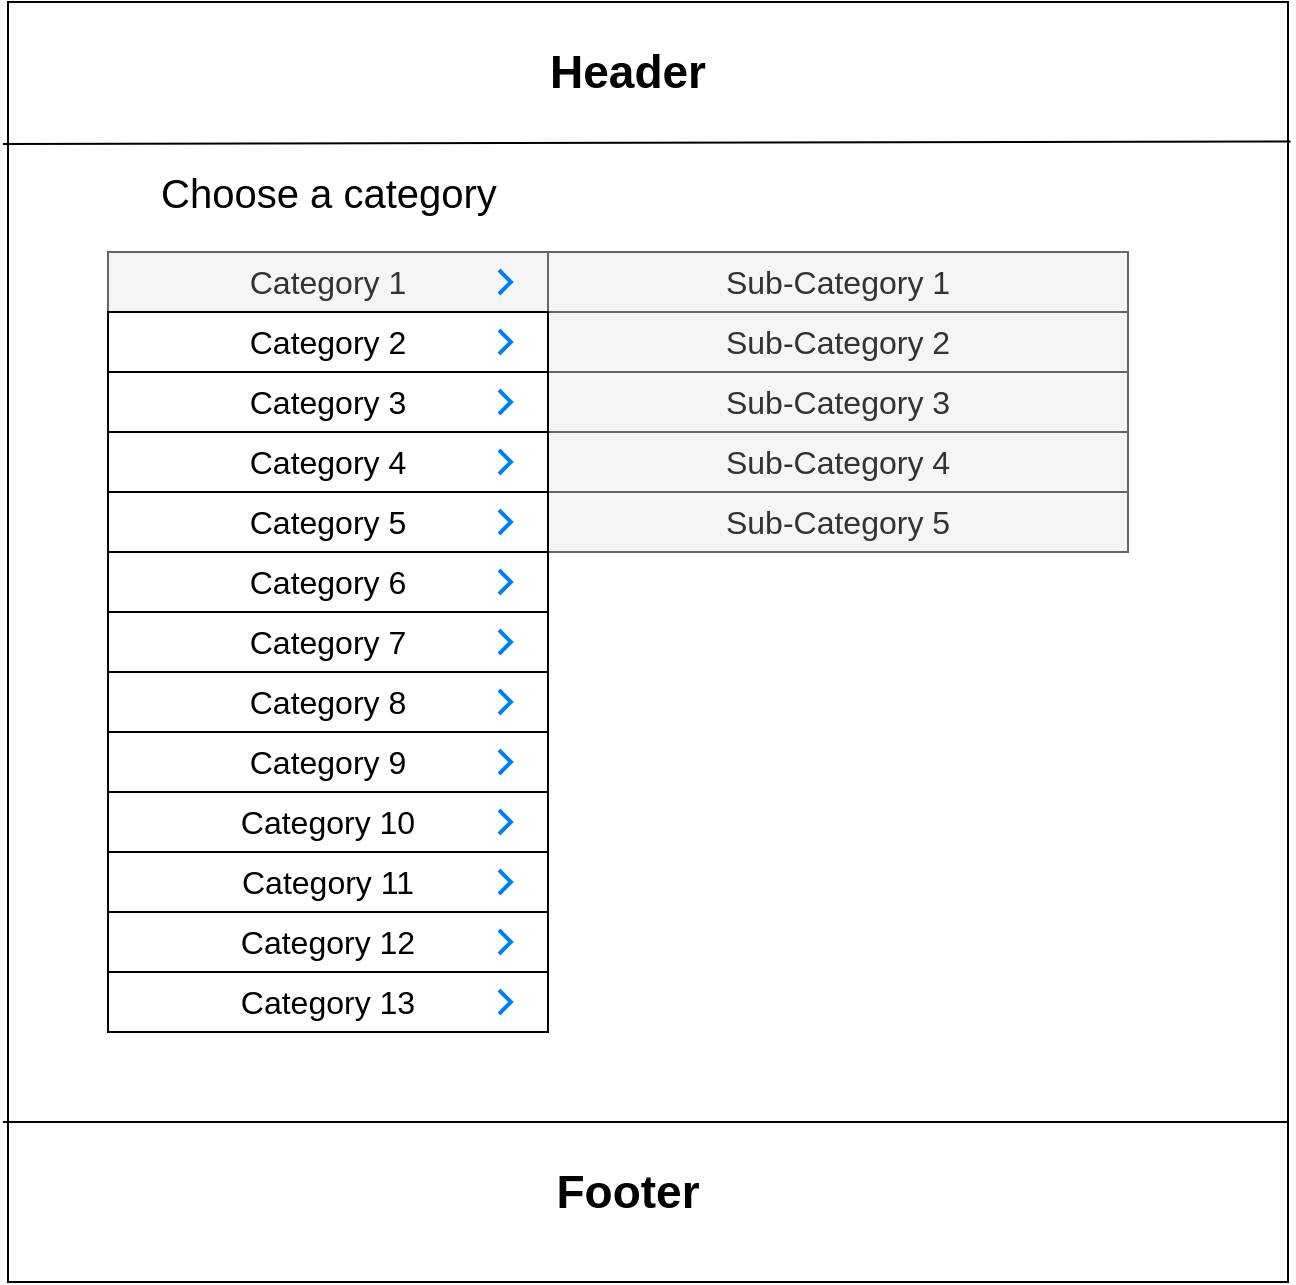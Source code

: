 <mxfile version="12.0.3" type="device" pages="1"><diagram id="mk0ENuQ8T4q6GVjACe6n" name="Page-1"><mxGraphModel dx="1320" dy="847" grid="1" gridSize="10" guides="1" tooltips="1" connect="1" arrows="1" fold="1" page="1" pageScale="1" pageWidth="827" pageHeight="1169" math="0" shadow="0"><root><mxCell id="0"/><mxCell id="1" parent="0"/><mxCell id="BnGd07nQMCnhI2M6hsAG-1" value="" style="whiteSpace=wrap;html=1;aspect=fixed;" vertex="1" parent="1"><mxGeometry x="80" y="35" width="640" height="640" as="geometry"/></mxCell><mxCell id="BnGd07nQMCnhI2M6hsAG-4" value="&lt;b&gt;&lt;font style=&quot;font-size: 23px&quot;&gt;Header&lt;/font&gt;&lt;/b&gt;" style="text;html=1;strokeColor=none;fillColor=none;align=center;verticalAlign=middle;whiteSpace=wrap;rounded=0;" vertex="1" parent="1"><mxGeometry x="285" y="50" width="210" height="40" as="geometry"/></mxCell><mxCell id="BnGd07nQMCnhI2M6hsAG-6" value="" style="endArrow=none;html=1;endSize=0;startSize=0;exitX=-0.004;exitY=0.111;exitDx=0;exitDy=0;exitPerimeter=0;entryX=1.002;entryY=0.109;entryDx=0;entryDy=0;entryPerimeter=0;" edge="1" parent="1" source="BnGd07nQMCnhI2M6hsAG-1" target="BnGd07nQMCnhI2M6hsAG-1"><mxGeometry width="50" height="50" relative="1" as="geometry"><mxPoint x="360" y="340" as="sourcePoint"/><mxPoint x="410" y="290" as="targetPoint"/></mxGeometry></mxCell><mxCell id="BnGd07nQMCnhI2M6hsAG-9" value="" style="rounded=0;whiteSpace=wrap;html=1;" vertex="1" parent="1"><mxGeometry x="130" y="160" width="220" height="390" as="geometry"/></mxCell><mxCell id="BnGd07nQMCnhI2M6hsAG-10" value="&lt;span style=&quot;font-size: 16px ; white-space: normal&quot;&gt;Sub-Category 1&lt;/span&gt;" style="rounded=0;whiteSpace=wrap;html=1;fillColor=#f5f5f5;strokeColor=#666666;fontColor=#333333;" vertex="1" parent="1"><mxGeometry x="350" y="160" width="290" height="30" as="geometry"/></mxCell><mxCell id="BnGd07nQMCnhI2M6hsAG-11" value="&lt;span style=&quot;font-size: 16px ; white-space: normal&quot;&gt;Sub-Category 2&lt;/span&gt;" style="rounded=0;whiteSpace=wrap;html=1;fillColor=#f5f5f5;strokeColor=#666666;fontColor=#333333;" vertex="1" parent="1"><mxGeometry x="350" y="190" width="290" height="30" as="geometry"/></mxCell><mxCell id="BnGd07nQMCnhI2M6hsAG-12" value="&lt;span style=&quot;font-size: 16px ; white-space: normal&quot;&gt;Sub-Category 4&lt;/span&gt;" style="rounded=0;whiteSpace=wrap;html=1;fillColor=#f5f5f5;strokeColor=#666666;fontColor=#333333;" vertex="1" parent="1"><mxGeometry x="350" y="250" width="290" height="30" as="geometry"/></mxCell><mxCell id="BnGd07nQMCnhI2M6hsAG-13" value="&lt;span style=&quot;font-size: 16px ; white-space: normal&quot;&gt;Sub-Category 3&lt;/span&gt;" style="rounded=0;whiteSpace=wrap;html=1;fillColor=#f5f5f5;strokeColor=#666666;fontColor=#333333;" vertex="1" parent="1"><mxGeometry x="350" y="220" width="290" height="30" as="geometry"/></mxCell><mxCell id="BnGd07nQMCnhI2M6hsAG-14" value="&lt;span style=&quot;font-size: 16px ; white-space: normal&quot;&gt;Sub-Category 5&lt;/span&gt;" style="rounded=0;whiteSpace=wrap;html=1;fillColor=#f5f5f5;strokeColor=#666666;fontColor=#333333;" vertex="1" parent="1"><mxGeometry x="350" y="280" width="290" height="30" as="geometry"/></mxCell><mxCell id="BnGd07nQMCnhI2M6hsAG-15" value="&lt;font style=&quot;font-size: 16px&quot;&gt;Category 1&lt;/font&gt;" style="rounded=0;whiteSpace=wrap;html=1;fillColor=#f5f5f5;strokeColor=#666666;fontColor=#333333;" vertex="1" parent="1"><mxGeometry x="130" y="160" width="220" height="30" as="geometry"/></mxCell><mxCell id="BnGd07nQMCnhI2M6hsAG-16" value="&lt;span style=&quot;font-size: 16px ; white-space: normal&quot;&gt;Category 2&lt;/span&gt;" style="rounded=0;whiteSpace=wrap;html=1;" vertex="1" parent="1"><mxGeometry x="130" y="190" width="220" height="30" as="geometry"/></mxCell><mxCell id="BnGd07nQMCnhI2M6hsAG-17" value="&lt;span style=&quot;font-size: 16px ; white-space: normal&quot;&gt;Category 3&lt;/span&gt;" style="rounded=0;whiteSpace=wrap;html=1;" vertex="1" parent="1"><mxGeometry x="130" y="220" width="220" height="30" as="geometry"/></mxCell><mxCell id="BnGd07nQMCnhI2M6hsAG-18" value="&lt;span style=&quot;font-size: 16px ; white-space: normal&quot;&gt;Category 4&lt;/span&gt;" style="rounded=0;whiteSpace=wrap;html=1;" vertex="1" parent="1"><mxGeometry x="130" y="250" width="220" height="30" as="geometry"/></mxCell><mxCell id="BnGd07nQMCnhI2M6hsAG-19" value="&lt;span style=&quot;font-size: 16px ; white-space: normal&quot;&gt;Category 5&lt;/span&gt;" style="rounded=0;whiteSpace=wrap;html=1;" vertex="1" parent="1"><mxGeometry x="130" y="280" width="220" height="30" as="geometry"/></mxCell><mxCell id="BnGd07nQMCnhI2M6hsAG-20" value="&lt;span style=&quot;font-size: 16px ; white-space: normal&quot;&gt;Category 6&lt;/span&gt;" style="rounded=0;whiteSpace=wrap;html=1;" vertex="1" parent="1"><mxGeometry x="130" y="310" width="220" height="30" as="geometry"/></mxCell><mxCell id="BnGd07nQMCnhI2M6hsAG-22" value="&lt;span style=&quot;font-size: 16px ; white-space: normal&quot;&gt;Category 8&lt;/span&gt;" style="rounded=0;whiteSpace=wrap;html=1;" vertex="1" parent="1"><mxGeometry x="130" y="370" width="220" height="30" as="geometry"/></mxCell><mxCell id="BnGd07nQMCnhI2M6hsAG-23" value="&lt;span style=&quot;font-size: 16px ; white-space: normal&quot;&gt;Category 7&lt;/span&gt;" style="rounded=0;whiteSpace=wrap;html=1;" vertex="1" parent="1"><mxGeometry x="130" y="340" width="220" height="30" as="geometry"/></mxCell><mxCell id="BnGd07nQMCnhI2M6hsAG-24" value="&lt;span style=&quot;font-size: 16px ; white-space: normal&quot;&gt;Category 10&lt;/span&gt;" style="rounded=0;whiteSpace=wrap;html=1;" vertex="1" parent="1"><mxGeometry x="130" y="430" width="220" height="30" as="geometry"/></mxCell><mxCell id="BnGd07nQMCnhI2M6hsAG-25" value="&lt;span style=&quot;font-size: 16px ; white-space: normal&quot;&gt;Category 11&lt;/span&gt;" style="rounded=0;whiteSpace=wrap;html=1;" vertex="1" parent="1"><mxGeometry x="130" y="460" width="220" height="30" as="geometry"/></mxCell><mxCell id="BnGd07nQMCnhI2M6hsAG-27" value="&lt;span style=&quot;font-size: 16px ; white-space: normal&quot;&gt;Category 9&lt;/span&gt;" style="rounded=0;whiteSpace=wrap;html=1;" vertex="1" parent="1"><mxGeometry x="130" y="400" width="220" height="30" as="geometry"/></mxCell><mxCell id="BnGd07nQMCnhI2M6hsAG-28" value="&lt;span style=&quot;font-size: 16px ; white-space: normal&quot;&gt;Category 12&lt;/span&gt;" style="rounded=0;whiteSpace=wrap;html=1;" vertex="1" parent="1"><mxGeometry x="130" y="490" width="220" height="30" as="geometry"/></mxCell><mxCell id="BnGd07nQMCnhI2M6hsAG-30" value="&lt;font style=&quot;font-size: 20px&quot;&gt;Choose a category&lt;/font&gt;" style="text;html=1;strokeColor=none;fillColor=none;align=center;verticalAlign=middle;whiteSpace=wrap;rounded=0;" vertex="1" parent="1"><mxGeometry x="151.5" y="117.5" width="177" height="25" as="geometry"/></mxCell><mxCell id="BnGd07nQMCnhI2M6hsAG-32" value="&lt;span style=&quot;font-size: 16px ; white-space: normal&quot;&gt;Category 13&lt;/span&gt;" style="rounded=0;whiteSpace=wrap;html=1;" vertex="1" parent="1"><mxGeometry x="130" y="520" width="220" height="30" as="geometry"/></mxCell><mxCell id="BnGd07nQMCnhI2M6hsAG-33" value="" style="html=1;verticalLabelPosition=bottom;labelBackgroundColor=#ffffff;verticalAlign=top;shadow=0;dashed=0;strokeWidth=2;shape=mxgraph.ios7.misc.right;strokeColor=#0080f0;" vertex="1" parent="1"><mxGeometry x="325.5" y="169" width="6" height="12" as="geometry"/></mxCell><mxCell id="BnGd07nQMCnhI2M6hsAG-34" value="" style="html=1;verticalLabelPosition=bottom;labelBackgroundColor=#ffffff;verticalAlign=top;shadow=0;dashed=0;strokeWidth=2;shape=mxgraph.ios7.misc.right;strokeColor=#0080f0;" vertex="1" parent="1"><mxGeometry x="325.5" y="199" width="6" height="12" as="geometry"/></mxCell><mxCell id="BnGd07nQMCnhI2M6hsAG-35" value="" style="html=1;verticalLabelPosition=bottom;labelBackgroundColor=#ffffff;verticalAlign=top;shadow=0;dashed=0;strokeWidth=2;shape=mxgraph.ios7.misc.right;strokeColor=#0080f0;" vertex="1" parent="1"><mxGeometry x="325.5" y="229" width="6" height="12" as="geometry"/></mxCell><mxCell id="BnGd07nQMCnhI2M6hsAG-36" value="" style="html=1;verticalLabelPosition=bottom;labelBackgroundColor=#ffffff;verticalAlign=top;shadow=0;dashed=0;strokeWidth=2;shape=mxgraph.ios7.misc.right;strokeColor=#0080f0;" vertex="1" parent="1"><mxGeometry x="325.5" y="259" width="6" height="12" as="geometry"/></mxCell><mxCell id="BnGd07nQMCnhI2M6hsAG-37" value="" style="html=1;verticalLabelPosition=bottom;labelBackgroundColor=#ffffff;verticalAlign=top;shadow=0;dashed=0;strokeWidth=2;shape=mxgraph.ios7.misc.right;strokeColor=#0080f0;" vertex="1" parent="1"><mxGeometry x="325.5" y="289" width="6" height="12" as="geometry"/></mxCell><mxCell id="BnGd07nQMCnhI2M6hsAG-39" value="" style="html=1;verticalLabelPosition=bottom;labelBackgroundColor=#ffffff;verticalAlign=top;shadow=0;dashed=0;strokeWidth=2;shape=mxgraph.ios7.misc.right;strokeColor=#0080f0;" vertex="1" parent="1"><mxGeometry x="325.5" y="319" width="6" height="12" as="geometry"/></mxCell><mxCell id="BnGd07nQMCnhI2M6hsAG-40" value="" style="html=1;verticalLabelPosition=bottom;labelBackgroundColor=#ffffff;verticalAlign=top;shadow=0;dashed=0;strokeWidth=2;shape=mxgraph.ios7.misc.right;strokeColor=#0080f0;" vertex="1" parent="1"><mxGeometry x="325.5" y="349" width="6" height="12" as="geometry"/></mxCell><mxCell id="BnGd07nQMCnhI2M6hsAG-41" value="" style="html=1;verticalLabelPosition=bottom;labelBackgroundColor=#ffffff;verticalAlign=top;shadow=0;dashed=0;strokeWidth=2;shape=mxgraph.ios7.misc.right;strokeColor=#0080f0;" vertex="1" parent="1"><mxGeometry x="325.5" y="379" width="6" height="12" as="geometry"/></mxCell><mxCell id="BnGd07nQMCnhI2M6hsAG-42" value="" style="html=1;verticalLabelPosition=bottom;labelBackgroundColor=#ffffff;verticalAlign=top;shadow=0;dashed=0;strokeWidth=2;shape=mxgraph.ios7.misc.right;strokeColor=#0080f0;" vertex="1" parent="1"><mxGeometry x="325.5" y="409" width="6" height="12" as="geometry"/></mxCell><mxCell id="BnGd07nQMCnhI2M6hsAG-43" value="" style="html=1;verticalLabelPosition=bottom;labelBackgroundColor=#ffffff;verticalAlign=top;shadow=0;dashed=0;strokeWidth=2;shape=mxgraph.ios7.misc.right;strokeColor=#0080f0;" vertex="1" parent="1"><mxGeometry x="325.5" y="439" width="6" height="12" as="geometry"/></mxCell><mxCell id="BnGd07nQMCnhI2M6hsAG-44" value="" style="html=1;verticalLabelPosition=bottom;labelBackgroundColor=#ffffff;verticalAlign=top;shadow=0;dashed=0;strokeWidth=2;shape=mxgraph.ios7.misc.right;strokeColor=#0080f0;" vertex="1" parent="1"><mxGeometry x="325.5" y="469" width="6" height="12" as="geometry"/></mxCell><mxCell id="BnGd07nQMCnhI2M6hsAG-45" value="" style="html=1;verticalLabelPosition=bottom;labelBackgroundColor=#ffffff;verticalAlign=top;shadow=0;dashed=0;strokeWidth=2;shape=mxgraph.ios7.misc.right;strokeColor=#0080f0;" vertex="1" parent="1"><mxGeometry x="325.5" y="499" width="6" height="12" as="geometry"/></mxCell><mxCell id="BnGd07nQMCnhI2M6hsAG-47" value="" style="html=1;verticalLabelPosition=bottom;labelBackgroundColor=#ffffff;verticalAlign=top;shadow=0;dashed=0;strokeWidth=2;shape=mxgraph.ios7.misc.right;strokeColor=#0080f0;" vertex="1" parent="1"><mxGeometry x="325.5" y="529" width="6" height="12" as="geometry"/></mxCell><mxCell id="BnGd07nQMCnhI2M6hsAG-49" value="" style="endArrow=none;html=1;exitX=-0.004;exitY=0.875;exitDx=0;exitDy=0;exitPerimeter=0;entryX=1;entryY=0.875;entryDx=0;entryDy=0;entryPerimeter=0;" edge="1" parent="1" source="BnGd07nQMCnhI2M6hsAG-1" target="BnGd07nQMCnhI2M6hsAG-1"><mxGeometry width="50" height="50" relative="1" as="geometry"><mxPoint x="363.5" y="634.5" as="sourcePoint"/><mxPoint x="413.5" y="584.5" as="targetPoint"/></mxGeometry></mxCell><mxCell id="BnGd07nQMCnhI2M6hsAG-50" value="&lt;b&gt;&lt;font style=&quot;font-size: 23px&quot;&gt;Footer&lt;/font&gt;&lt;/b&gt;" style="text;html=1;strokeColor=none;fillColor=none;align=center;verticalAlign=middle;whiteSpace=wrap;rounded=0;" vertex="1" parent="1"><mxGeometry x="315" y="620" width="150" height="20" as="geometry"/></mxCell></root></mxGraphModel></diagram></mxfile>